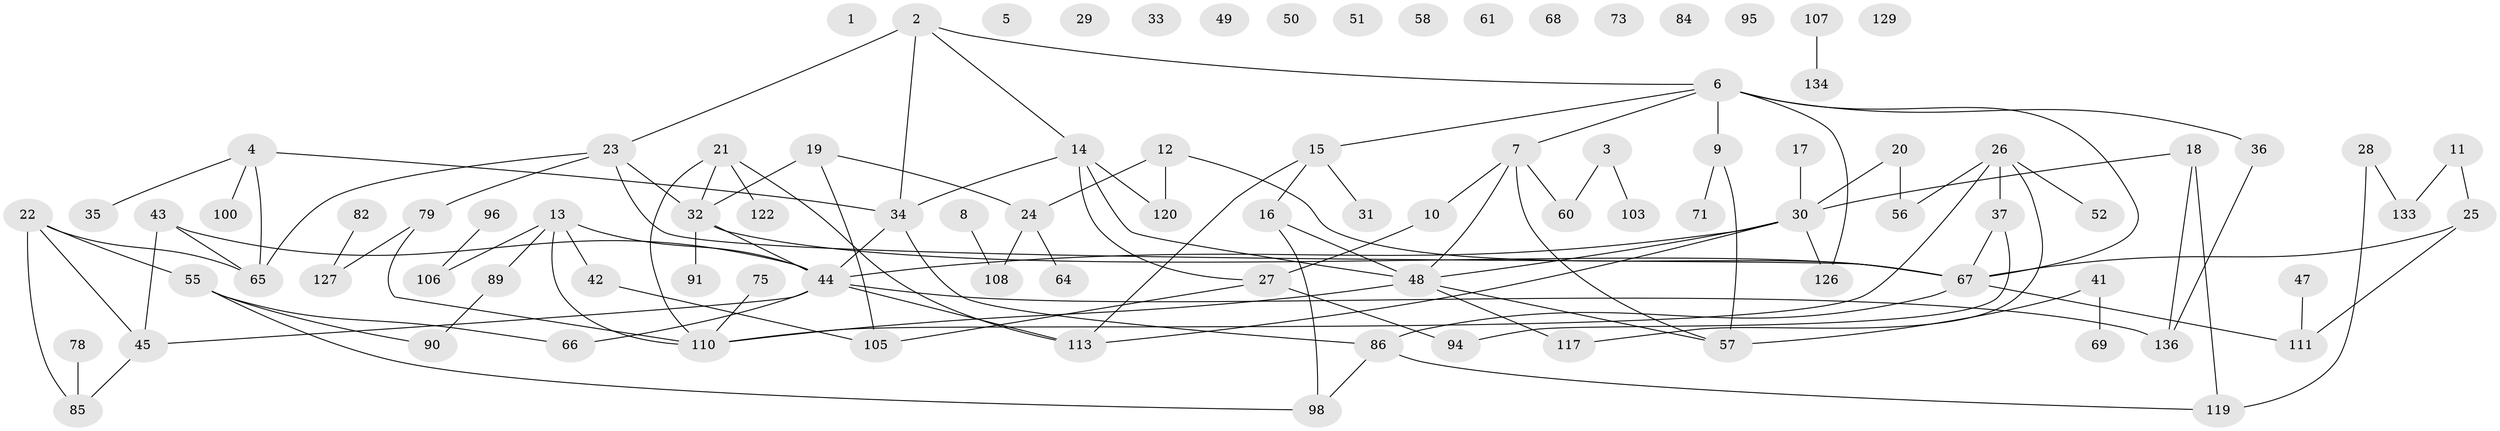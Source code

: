 // Generated by graph-tools (version 1.1) at 2025/23/03/03/25 07:23:28]
// undirected, 95 vertices, 119 edges
graph export_dot {
graph [start="1"]
  node [color=gray90,style=filled];
  1;
  2 [super="+77"];
  3;
  4 [super="+130"];
  5;
  6 [super="+114"];
  7 [super="+83"];
  8 [super="+76"];
  9 [super="+63"];
  10;
  11 [super="+62"];
  12 [super="+40"];
  13 [super="+137"];
  14 [super="+38"];
  15 [super="+87"];
  16;
  17 [super="+92"];
  18;
  19;
  20;
  21 [super="+116"];
  22;
  23 [super="+101"];
  24 [super="+59"];
  25;
  26 [super="+128"];
  27 [super="+118"];
  28 [super="+53"];
  29;
  30 [super="+124"];
  31;
  32 [super="+99"];
  33;
  34 [super="+39"];
  35;
  36 [super="+97"];
  37;
  41;
  42;
  43 [super="+72"];
  44 [super="+46"];
  45 [super="+81"];
  47;
  48 [super="+54"];
  49;
  50;
  51;
  52 [super="+88"];
  55 [super="+109"];
  56 [super="+123"];
  57 [super="+135"];
  58;
  60;
  61;
  64 [super="+70"];
  65 [super="+93"];
  66;
  67 [super="+74"];
  68;
  69;
  71 [super="+104"];
  73;
  75;
  78 [super="+80"];
  79;
  82;
  84;
  85 [super="+131"];
  86 [super="+115"];
  89 [super="+102"];
  90;
  91;
  94;
  95;
  96;
  98 [super="+121"];
  100;
  103;
  105 [super="+112"];
  106;
  107;
  108;
  110 [super="+132"];
  111 [super="+125"];
  113;
  117;
  119;
  120;
  122;
  126;
  127;
  129;
  133;
  134;
  136;
  2 -- 34;
  2 -- 6;
  2 -- 23;
  2 -- 14;
  3 -- 60;
  3 -- 103;
  4 -- 35;
  4 -- 100;
  4 -- 65;
  4 -- 34;
  6 -- 36;
  6 -- 67;
  6 -- 7;
  6 -- 126;
  6 -- 9;
  6 -- 15;
  7 -- 10;
  7 -- 48;
  7 -- 60;
  7 -- 57;
  8 -- 108;
  9 -- 71;
  9 -- 57;
  10 -- 27;
  11 -- 25;
  11 -- 133;
  12 -- 24;
  12 -- 120;
  12 -- 67;
  13 -- 42;
  13 -- 89;
  13 -- 106;
  13 -- 44;
  13 -- 110;
  14 -- 48;
  14 -- 34;
  14 -- 120;
  14 -- 27;
  15 -- 16;
  15 -- 31;
  15 -- 113;
  16 -- 48 [weight=2];
  16 -- 98;
  17 -- 30;
  18 -- 119;
  18 -- 136;
  18 -- 30;
  19 -- 105;
  19 -- 32;
  19 -- 24;
  20 -- 30;
  20 -- 56;
  21 -- 32;
  21 -- 110;
  21 -- 113;
  21 -- 122;
  22 -- 45;
  22 -- 85;
  22 -- 65;
  22 -- 55;
  23 -- 79;
  23 -- 67;
  23 -- 32;
  23 -- 65;
  24 -- 108;
  24 -- 64;
  25 -- 67;
  25 -- 111;
  26 -- 56;
  26 -- 52;
  26 -- 37;
  26 -- 117;
  26 -- 110;
  27 -- 105;
  27 -- 94;
  28 -- 119;
  28 -- 133;
  30 -- 48;
  30 -- 113;
  30 -- 126;
  30 -- 44;
  32 -- 67;
  32 -- 91;
  32 -- 44;
  34 -- 44;
  34 -- 86;
  36 -- 136;
  37 -- 67;
  37 -- 94;
  41 -- 57;
  41 -- 69;
  42 -- 105;
  43 -- 45;
  43 -- 65;
  43 -- 44;
  44 -- 45;
  44 -- 66;
  44 -- 136;
  44 -- 113;
  45 -- 85;
  47 -- 111;
  48 -- 57;
  48 -- 110;
  48 -- 117;
  55 -- 66;
  55 -- 90;
  55 -- 98;
  67 -- 111;
  67 -- 86;
  75 -- 110;
  78 -- 85;
  79 -- 127;
  79 -- 110;
  82 -- 127;
  86 -- 98;
  86 -- 119;
  89 -- 90;
  96 -- 106;
  107 -- 134;
}
